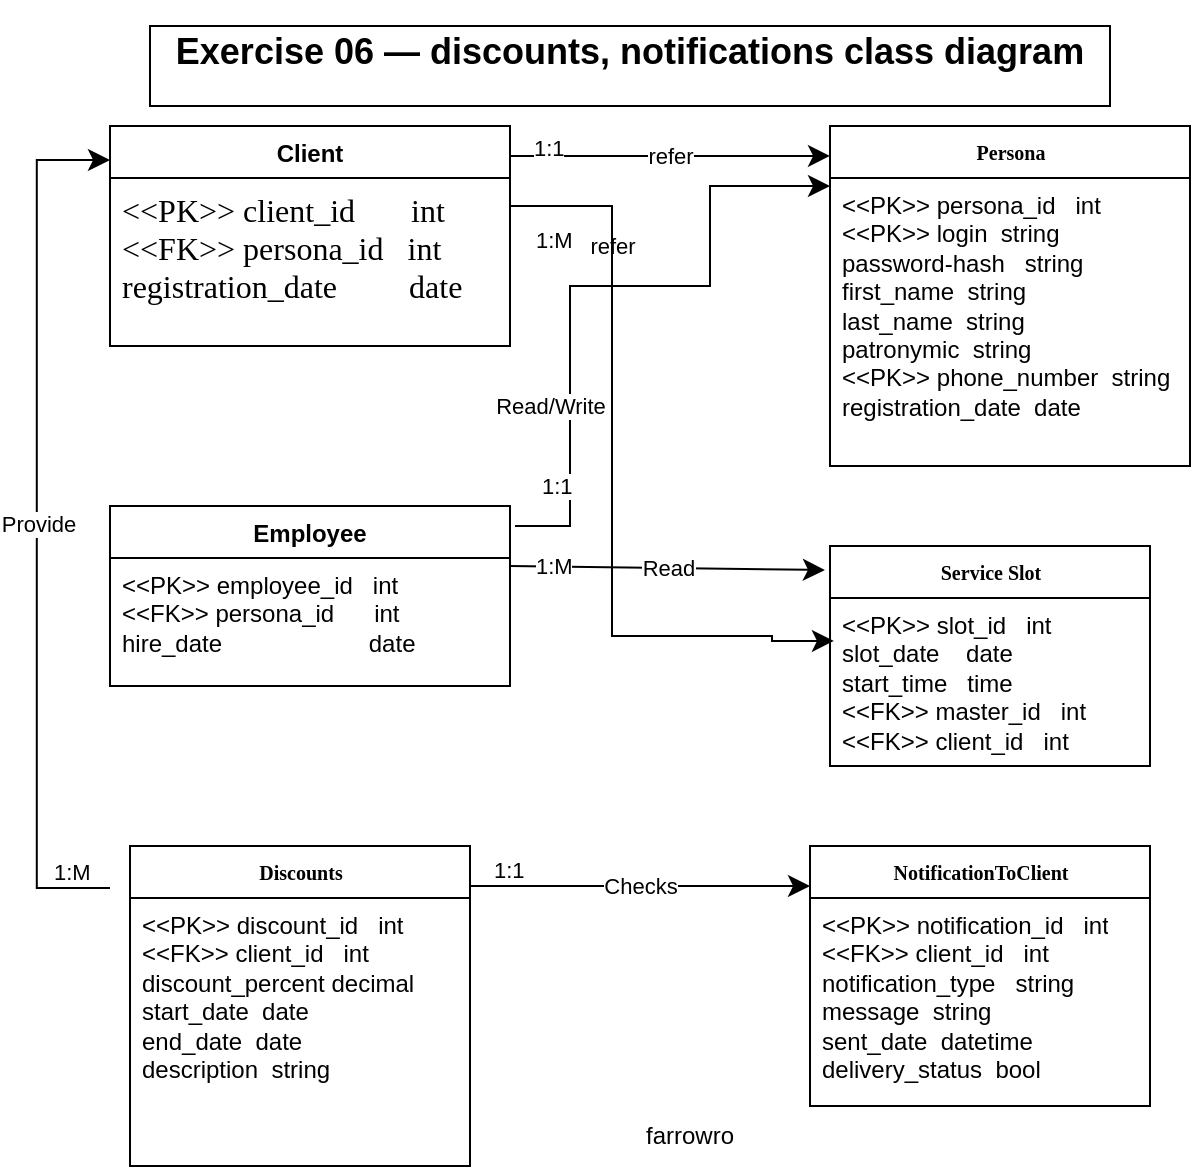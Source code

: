 <mxfile version="27.0.6">
  <diagram name="Page-1" id="c4acf3e9-155e-7222-9cf6-157b1a14988f">
    <mxGraphModel dx="1519" dy="1576" grid="1" gridSize="10" guides="1" tooltips="1" connect="1" arrows="1" fold="1" page="1" pageScale="1" pageWidth="850" pageHeight="1100" background="none" math="0" shadow="0">
      <root>
        <mxCell id="0" />
        <mxCell id="1" parent="0" />
        <mxCell id="17acba5748e5396b-2" value="&lt;b&gt;Service Slot&lt;/b&gt;" style="swimlane;html=1;fontStyle=0;childLayout=stackLayout;horizontal=1;startSize=26;fillColor=none;horizontalStack=0;resizeParent=1;resizeLast=0;collapsible=1;marginBottom=0;swimlaneFillColor=#ffffff;rounded=0;shadow=0;comic=0;labelBackgroundColor=none;strokeWidth=1;fontFamily=Verdana;fontSize=10;align=center;" parent="1" vertex="1">
          <mxGeometry x="400" y="270" width="160" height="110" as="geometry" />
        </mxCell>
        <mxCell id="17acba5748e5396b-3" value="&amp;lt;&amp;lt;PK&amp;gt;&amp;gt; slot_id&amp;nbsp; &amp;nbsp;int&lt;div&gt;slot_date&amp;nbsp; &amp;nbsp; date&lt;/div&gt;&lt;div&gt;start_time&amp;nbsp; &amp;nbsp;time&lt;/div&gt;&lt;div&gt;&lt;span style=&quot;background-color: transparent; color: light-dark(rgb(0, 0, 0), rgb(255, 255, 255));&quot;&gt;&amp;lt;&amp;lt;FK&amp;gt;&amp;gt; master_id&lt;/span&gt;&lt;span style=&quot;background-color: transparent; color: light-dark(rgb(0, 0, 0), rgb(255, 255, 255));&quot;&gt;&amp;nbsp; &amp;nbsp;int&lt;/span&gt;&lt;/div&gt;&lt;div&gt;&lt;span style=&quot;background-color: transparent; color: light-dark(rgb(0, 0, 0), rgb(255, 255, 255));&quot;&gt;&amp;lt;&amp;lt;FK&amp;gt;&amp;gt; client_id&lt;/span&gt;&lt;span style=&quot;background-color: transparent; color: light-dark(rgb(0, 0, 0), rgb(255, 255, 255));&quot;&gt;&amp;nbsp; &amp;nbsp;int&lt;/span&gt;&lt;/div&gt;" style="text;html=1;strokeColor=none;fillColor=none;align=left;verticalAlign=top;spacingLeft=4;spacingRight=4;whiteSpace=wrap;overflow=hidden;rotatable=0;points=[[0,0.5],[1,0.5]];portConstraint=eastwest;" parent="17acba5748e5396b-2" vertex="1">
          <mxGeometry y="26" width="160" height="84" as="geometry" />
        </mxCell>
        <mxCell id="17acba5748e5396b-20" value="&lt;b&gt;Persona&lt;/b&gt;" style="swimlane;html=1;fontStyle=0;childLayout=stackLayout;horizontal=1;startSize=26;fillColor=none;horizontalStack=0;resizeParent=1;resizeLast=0;collapsible=1;marginBottom=0;swimlaneFillColor=#ffffff;rounded=0;shadow=0;comic=0;labelBackgroundColor=none;strokeWidth=1;fontFamily=Verdana;fontSize=10;align=center;" parent="1" vertex="1">
          <mxGeometry x="400" y="60" width="180" height="170" as="geometry" />
        </mxCell>
        <mxCell id="17acba5748e5396b-21" value="&amp;lt;&amp;lt;PK&amp;gt;&amp;gt; persona_id&amp;nbsp; &amp;nbsp;int&lt;br&gt;&lt;div&gt;&lt;span style=&quot;background-color: transparent; color: light-dark(rgb(0, 0, 0), rgb(255, 255, 255));&quot;&gt;&amp;lt;&amp;lt;PK&amp;gt;&amp;gt;&lt;/span&gt;&lt;span style=&quot;background-color: transparent; color: light-dark(rgb(0, 0, 0), rgb(255, 255, 255));&quot;&gt;&amp;nbsp;&lt;/span&gt;login&amp;nbsp;&amp;nbsp;&lt;span style=&quot;background-color: transparent; color: light-dark(rgb(0, 0, 0), rgb(255, 255, 255));&quot;&gt;string&lt;/span&gt;&lt;/div&gt;&lt;div&gt;password-hash&amp;nbsp; &amp;nbsp;&lt;span style=&quot;background-color: transparent; color: light-dark(rgb(0, 0, 0), rgb(255, 255, 255));&quot;&gt;string&lt;/span&gt;&lt;/div&gt;&lt;div&gt;first_name&amp;nbsp;&amp;nbsp;&lt;span style=&quot;background-color: transparent; color: light-dark(rgb(0, 0, 0), rgb(255, 255, 255));&quot;&gt;string&lt;/span&gt;&lt;/div&gt;&lt;div&gt;last_name&amp;nbsp;&amp;nbsp;&lt;span style=&quot;background-color: transparent; color: light-dark(rgb(0, 0, 0), rgb(255, 255, 255));&quot;&gt;string&lt;/span&gt;&lt;/div&gt;&lt;div&gt;patronymic&amp;nbsp;&amp;nbsp;&lt;span style=&quot;background-color: transparent; color: light-dark(rgb(0, 0, 0), rgb(255, 255, 255));&quot;&gt;string&lt;/span&gt;&lt;/div&gt;&lt;div&gt;&lt;span style=&quot;background-color: transparent; color: light-dark(rgb(0, 0, 0), rgb(255, 255, 255));&quot;&gt;&amp;lt;&amp;lt;PK&amp;gt;&amp;gt;&lt;/span&gt;&lt;span style=&quot;background-color: transparent; color: light-dark(rgb(0, 0, 0), rgb(255, 255, 255));&quot;&gt;&amp;nbsp;&lt;/span&gt;phone_number&amp;nbsp;&amp;nbsp;&lt;span style=&quot;background-color: transparent; color: light-dark(rgb(0, 0, 0), rgb(255, 255, 255));&quot;&gt;string&lt;/span&gt;&lt;/div&gt;&lt;div&gt;registration_date&amp;nbsp; date&lt;/div&gt;" style="text;html=1;strokeColor=none;fillColor=none;align=left;verticalAlign=top;spacingLeft=4;spacingRight=4;whiteSpace=wrap;overflow=hidden;rotatable=0;points=[[0,0.5],[1,0.5]];portConstraint=eastwest;" parent="17acba5748e5396b-20" vertex="1">
          <mxGeometry y="26" width="180" height="134" as="geometry" />
        </mxCell>
        <mxCell id="J_2fn5o_XUk90zV3YUNr-6" value="Client" style="swimlane;fontStyle=1;align=center;verticalAlign=top;childLayout=stackLayout;horizontal=1;startSize=26;horizontalStack=0;resizeParent=1;resizeParentMax=0;resizeLast=0;collapsible=1;marginBottom=0;whiteSpace=wrap;html=1;" parent="1" vertex="1">
          <mxGeometry x="40" y="60" width="200" height="110" as="geometry" />
        </mxCell>
        <mxCell id="J_2fn5o_XUk90zV3YUNr-7" value="&lt;span style=&quot;font-family: &amp;quot;Liberation Serif&amp;quot;, serif; font-size: 16px;&quot;&gt;&amp;lt;&amp;lt;PK&amp;gt;&amp;gt; client_id&amp;nbsp; &amp;nbsp; &amp;nbsp; &amp;nbsp;int&lt;/span&gt;&lt;div&gt;&lt;span style=&quot;font-family: &amp;quot;Liberation Serif&amp;quot;, serif; font-size: 16px;&quot;&gt;&amp;lt;&amp;lt;FK&amp;gt;&amp;gt; persona_id&amp;nbsp; &amp;nbsp;int&lt;/span&gt;&lt;/div&gt;&lt;div&gt;&lt;span style=&quot;font-family: &amp;quot;Liberation Serif&amp;quot;, serif; font-size: 16px;&quot;&gt;registration_date&amp;nbsp; &amp;nbsp; &amp;nbsp; &amp;nbsp; &amp;nbsp;date&lt;/span&gt;&lt;/div&gt;&lt;div&gt;&lt;br&gt;&lt;/div&gt;" style="text;strokeColor=none;fillColor=none;align=left;verticalAlign=top;spacingLeft=4;spacingRight=4;overflow=hidden;rotatable=0;points=[[0,0.5],[1,0.5]];portConstraint=eastwest;whiteSpace=wrap;html=1;" parent="J_2fn5o_XUk90zV3YUNr-6" vertex="1">
          <mxGeometry y="26" width="200" height="84" as="geometry" />
        </mxCell>
        <mxCell id="J_2fn5o_XUk90zV3YUNr-10" value="Employee" style="swimlane;fontStyle=1;align=center;verticalAlign=top;childLayout=stackLayout;horizontal=1;startSize=26;horizontalStack=0;resizeParent=1;resizeParentMax=0;resizeLast=0;collapsible=1;marginBottom=0;whiteSpace=wrap;html=1;" parent="1" vertex="1">
          <mxGeometry x="40" y="250" width="200" height="90" as="geometry" />
        </mxCell>
        <mxCell id="J_2fn5o_XUk90zV3YUNr-11" value="&lt;div&gt;&amp;lt;&amp;lt;PK&amp;gt;&amp;gt; employee_id&amp;nbsp; &amp;nbsp;int&lt;/div&gt;&lt;div&gt;&amp;lt;&amp;lt;FK&amp;gt;&amp;gt; persona_id&amp;nbsp; &amp;nbsp; &amp;nbsp; int&lt;/div&gt;&lt;div&gt;hire_date&amp;nbsp; &amp;nbsp; &amp;nbsp; &amp;nbsp; &amp;nbsp; &amp;nbsp; &amp;nbsp; &amp;nbsp; &amp;nbsp; &amp;nbsp; &amp;nbsp; date&lt;/div&gt;" style="text;strokeColor=none;fillColor=none;align=left;verticalAlign=top;spacingLeft=4;spacingRight=4;overflow=hidden;rotatable=0;points=[[0,0.5],[1,0.5]];portConstraint=eastwest;whiteSpace=wrap;html=1;" parent="J_2fn5o_XUk90zV3YUNr-10" vertex="1">
          <mxGeometry y="26" width="200" height="64" as="geometry" />
        </mxCell>
        <mxCell id="J_2fn5o_XUk90zV3YUNr-15" value="" style="endArrow=classic;html=1;rounded=0;fontSize=12;startSize=8;endSize=8;curved=1;exitX=1;exitY=0.136;exitDx=0;exitDy=0;exitPerimeter=0;entryX=0;entryY=0.088;entryDx=0;entryDy=0;entryPerimeter=0;" parent="1" source="J_2fn5o_XUk90zV3YUNr-6" target="17acba5748e5396b-20" edge="1">
          <mxGeometry relative="1" as="geometry">
            <mxPoint x="160" y="280" as="sourcePoint" />
            <mxPoint x="370" y="100" as="targetPoint" />
          </mxGeometry>
        </mxCell>
        <mxCell id="J_2fn5o_XUk90zV3YUNr-16" value="refer" style="edgeLabel;resizable=0;html=1;;align=center;verticalAlign=middle;" parent="J_2fn5o_XUk90zV3YUNr-15" connectable="0" vertex="1">
          <mxGeometry relative="1" as="geometry" />
        </mxCell>
        <mxCell id="J_2fn5o_XUk90zV3YUNr-17" value="1:1" style="edgeLabel;resizable=0;html=1;;align=left;verticalAlign=bottom;" parent="J_2fn5o_XUk90zV3YUNr-15" connectable="0" vertex="1">
          <mxGeometry x="-1" relative="1" as="geometry">
            <mxPoint x="10" y="5" as="offset" />
          </mxGeometry>
        </mxCell>
        <mxCell id="J_2fn5o_XUk90zV3YUNr-18" value="" style="endArrow=classic;html=1;rounded=0;fontSize=12;startSize=8;endSize=8;exitX=0.995;exitY=0.133;exitDx=0;exitDy=0;exitPerimeter=0;entryX=0;entryY=0.03;entryDx=0;entryDy=0;entryPerimeter=0;edgeStyle=orthogonalEdgeStyle;" parent="1" target="17acba5748e5396b-21" edge="1">
          <mxGeometry relative="1" as="geometry">
            <mxPoint x="242.5" y="260" as="sourcePoint" />
            <mxPoint x="399.5" y="71.49" as="targetPoint" />
            <Array as="points">
              <mxPoint x="270" y="260" />
              <mxPoint x="270" y="140" />
              <mxPoint x="340" y="140" />
              <mxPoint x="340" y="90" />
            </Array>
          </mxGeometry>
        </mxCell>
        <mxCell id="J_2fn5o_XUk90zV3YUNr-19" value="refer" style="edgeLabel;resizable=0;html=1;;align=center;verticalAlign=middle;" parent="J_2fn5o_XUk90zV3YUNr-18" connectable="0" vertex="1">
          <mxGeometry relative="1" as="geometry">
            <mxPoint x="4" y="-20" as="offset" />
          </mxGeometry>
        </mxCell>
        <mxCell id="J_2fn5o_XUk90zV3YUNr-20" value="1:1" style="edgeLabel;resizable=0;html=1;;align=left;verticalAlign=bottom;" parent="J_2fn5o_XUk90zV3YUNr-18" connectable="0" vertex="1">
          <mxGeometry x="-1" relative="1" as="geometry">
            <mxPoint x="11" y="-12" as="offset" />
          </mxGeometry>
        </mxCell>
        <mxCell id="J_2fn5o_XUk90zV3YUNr-21" value="" style="endArrow=classic;html=1;rounded=0;fontSize=12;startSize=8;endSize=8;curved=1;exitX=1;exitY=0.25;exitDx=0;exitDy=0;entryX=-0.016;entryY=0.132;entryDx=0;entryDy=0;entryPerimeter=0;" parent="1" edge="1">
          <mxGeometry relative="1" as="geometry">
            <mxPoint x="240" y="280" as="sourcePoint" />
            <mxPoint x="397.44" y="282.02" as="targetPoint" />
          </mxGeometry>
        </mxCell>
        <mxCell id="J_2fn5o_XUk90zV3YUNr-22" value="Read" style="edgeLabel;resizable=0;html=1;;align=center;verticalAlign=middle;" parent="J_2fn5o_XUk90zV3YUNr-21" connectable="0" vertex="1">
          <mxGeometry relative="1" as="geometry" />
        </mxCell>
        <mxCell id="J_2fn5o_XUk90zV3YUNr-23" value="1:M" style="edgeLabel;resizable=0;html=1;;align=left;verticalAlign=bottom;" parent="J_2fn5o_XUk90zV3YUNr-21" connectable="0" vertex="1">
          <mxGeometry x="-1" relative="1" as="geometry">
            <mxPoint x="11" y="8" as="offset" />
          </mxGeometry>
        </mxCell>
        <mxCell id="J_2fn5o_XUk90zV3YUNr-25" value="" style="endArrow=classic;html=1;rounded=0;fontSize=12;startSize=8;endSize=8;exitX=0.995;exitY=-0.012;exitDx=0;exitDy=0;exitPerimeter=0;entryX=0.006;entryY=0.077;entryDx=0;entryDy=0;entryPerimeter=0;edgeStyle=orthogonalEdgeStyle;" parent="1" edge="1">
          <mxGeometry relative="1" as="geometry">
            <mxPoint x="240" y="100.002" as="sourcePoint" />
            <mxPoint x="401.96" y="317.478" as="targetPoint" />
            <Array as="points">
              <mxPoint x="291" y="100.01" />
              <mxPoint x="291" y="315.01" />
              <mxPoint x="371" y="315.01" />
              <mxPoint x="371" y="318.01" />
            </Array>
          </mxGeometry>
        </mxCell>
        <mxCell id="J_2fn5o_XUk90zV3YUNr-26" value="Read/Write" style="edgeLabel;resizable=0;html=1;;align=center;verticalAlign=middle;" parent="J_2fn5o_XUk90zV3YUNr-25" connectable="0" vertex="1">
          <mxGeometry relative="1" as="geometry">
            <mxPoint x="-31" y="-39" as="offset" />
          </mxGeometry>
        </mxCell>
        <mxCell id="J_2fn5o_XUk90zV3YUNr-27" value="1:M" style="edgeLabel;resizable=0;html=1;;align=left;verticalAlign=bottom;" parent="J_2fn5o_XUk90zV3YUNr-25" connectable="0" vertex="1">
          <mxGeometry x="-1" relative="1" as="geometry">
            <mxPoint x="11" y="25" as="offset" />
          </mxGeometry>
        </mxCell>
        <mxCell id="J_2fn5o_XUk90zV3YUNr-30" value="&lt;h2 style=&quot;orphans: 2; widows: 2; page-break-after: avoid&quot; align=&quot;left&quot; class=&quot;western&quot;&gt;Exerc&lt;font color=&quot;#000000&quot;&gt;&lt;span lang=&quot;en-US&quot;&gt;ise 06 — discounts, notifications class diagram&lt;/span&gt;&lt;/font&gt;&lt;/h2&gt;&lt;div&gt;&lt;br&gt;&lt;/div&gt;" style="rounded=0;whiteSpace=wrap;html=1;" parent="1" vertex="1">
          <mxGeometry x="60" y="10" width="480" height="40" as="geometry" />
        </mxCell>
        <mxCell id="J_2fn5o_XUk90zV3YUNr-32" value="farrowro" style="text;html=1;align=center;verticalAlign=middle;whiteSpace=wrap;rounded=0;" parent="1" vertex="1">
          <mxGeometry x="300" y="550" width="60" height="30" as="geometry" />
        </mxCell>
        <mxCell id="a7z8jTYnanueY9DW4eqO-1" value="&lt;b&gt;Discounts&lt;/b&gt;" style="swimlane;html=1;fontStyle=0;childLayout=stackLayout;horizontal=1;startSize=26;fillColor=none;horizontalStack=0;resizeParent=1;resizeLast=0;collapsible=1;marginBottom=0;swimlaneFillColor=#ffffff;rounded=0;shadow=0;comic=0;labelBackgroundColor=none;strokeWidth=1;fontFamily=Verdana;fontSize=10;align=center;" parent="1" vertex="1">
          <mxGeometry x="50" y="420" width="170" height="160" as="geometry" />
        </mxCell>
        <mxCell id="a7z8jTYnanueY9DW4eqO-2" value="&amp;lt;&amp;lt;PK&amp;gt;&amp;gt; discount_id&amp;nbsp; &amp;nbsp;int&lt;br&gt;&lt;div&gt;&lt;span style=&quot;background-color: transparent; color: light-dark(rgb(0, 0, 0), rgb(255, 255, 255));&quot;&gt;&amp;lt;&amp;lt;FK&amp;gt;&amp;gt;&lt;/span&gt;&lt;span style=&quot;background-color: transparent; color: light-dark(rgb(0, 0, 0), rgb(255, 255, 255));&quot;&gt;&amp;nbsp;&lt;/span&gt;client_id&amp;nbsp; &amp;nbsp;int&lt;/div&gt;&lt;div&gt;discount_percent decimal&lt;/div&gt;&lt;div&gt;start_date&amp;nbsp; date&lt;br&gt;&lt;/div&gt;&lt;div&gt;end_date&amp;nbsp; date&lt;br&gt;&lt;/div&gt;&lt;div&gt;description&amp;nbsp;&amp;nbsp;&lt;span style=&quot;background-color: transparent; color: light-dark(rgb(0, 0, 0), rgb(255, 255, 255));&quot;&gt;string&lt;/span&gt;&lt;/div&gt;" style="text;html=1;strokeColor=none;fillColor=none;align=left;verticalAlign=top;spacingLeft=4;spacingRight=4;whiteSpace=wrap;overflow=hidden;rotatable=0;points=[[0,0.5],[1,0.5]];portConstraint=eastwest;" parent="a7z8jTYnanueY9DW4eqO-1" vertex="1">
          <mxGeometry y="26" width="170" height="134" as="geometry" />
        </mxCell>
        <mxCell id="a7z8jTYnanueY9DW4eqO-3" value="&lt;b&gt;NotificationToClient&lt;/b&gt;" style="swimlane;html=1;fontStyle=0;childLayout=stackLayout;horizontal=1;startSize=26;fillColor=none;horizontalStack=0;resizeParent=1;resizeLast=0;collapsible=1;marginBottom=0;swimlaneFillColor=#ffffff;rounded=0;shadow=0;comic=0;labelBackgroundColor=none;strokeWidth=1;fontFamily=Verdana;fontSize=10;align=center;" parent="1" vertex="1">
          <mxGeometry x="390" y="420" width="170" height="130" as="geometry" />
        </mxCell>
        <mxCell id="a7z8jTYnanueY9DW4eqO-4" value="&amp;lt;&amp;lt;PK&amp;gt;&amp;gt; notification_id&amp;nbsp; &amp;nbsp;int&lt;br&gt;&lt;div&gt;&lt;span style=&quot;color: light-dark(rgb(0, 0, 0), rgb(255, 255, 255)); background-color: transparent;&quot;&gt;&amp;lt;&amp;lt;FK&amp;gt;&amp;gt;&lt;/span&gt;&lt;span style=&quot;color: light-dark(rgb(0, 0, 0), rgb(255, 255, 255)); background-color: transparent;&quot;&gt;&amp;nbsp;&lt;/span&gt;client_id&amp;nbsp; &amp;nbsp;int&lt;br&gt;&lt;/div&gt;&lt;div&gt;notification_type&amp;nbsp; &amp;nbsp;&lt;span style=&quot;background-color: transparent; color: light-dark(rgb(0, 0, 0), rgb(255, 255, 255));&quot;&gt;string&lt;/span&gt;&lt;/div&gt;&lt;div&gt;message&amp;nbsp;&amp;nbsp;&lt;span style=&quot;background-color: transparent; color: light-dark(rgb(0, 0, 0), rgb(255, 255, 255));&quot;&gt;string&lt;/span&gt;&lt;/div&gt;&lt;div&gt;sent_date&amp;nbsp; datetime&lt;/div&gt;&lt;div&gt;delivery_status&amp;nbsp; bool&lt;/div&gt;" style="text;html=1;strokeColor=none;fillColor=none;align=left;verticalAlign=top;spacingLeft=4;spacingRight=4;whiteSpace=wrap;overflow=hidden;rotatable=0;points=[[0,0.5],[1,0.5]];portConstraint=eastwest;" parent="a7z8jTYnanueY9DW4eqO-3" vertex="1">
          <mxGeometry y="26" width="170" height="104" as="geometry" />
        </mxCell>
        <mxCell id="a7z8jTYnanueY9DW4eqO-5" value="" style="endArrow=classic;html=1;rounded=0;fontSize=12;startSize=8;endSize=8;edgeStyle=orthogonalEdgeStyle;" parent="1" edge="1">
          <mxGeometry relative="1" as="geometry">
            <mxPoint x="40" y="441" as="sourcePoint" />
            <mxPoint x="40" y="77" as="targetPoint" />
            <Array as="points">
              <mxPoint x="3.4" y="441" />
              <mxPoint x="3.4" y="77" />
            </Array>
          </mxGeometry>
        </mxCell>
        <mxCell id="a7z8jTYnanueY9DW4eqO-6" value="Provide" style="edgeLabel;resizable=0;html=1;;align=center;verticalAlign=middle;" parent="a7z8jTYnanueY9DW4eqO-5" connectable="0" vertex="1">
          <mxGeometry relative="1" as="geometry" />
        </mxCell>
        <mxCell id="a7z8jTYnanueY9DW4eqO-7" value="1:M" style="edgeLabel;resizable=0;html=1;;align=left;verticalAlign=bottom;" parent="a7z8jTYnanueY9DW4eqO-5" connectable="0" vertex="1">
          <mxGeometry x="-1" relative="1" as="geometry">
            <mxPoint x="-30" as="offset" />
          </mxGeometry>
        </mxCell>
        <mxCell id="a7z8jTYnanueY9DW4eqO-13" value="" style="endArrow=classic;html=1;rounded=0;fontSize=12;startSize=8;endSize=8;curved=1;" parent="1" edge="1">
          <mxGeometry relative="1" as="geometry">
            <mxPoint x="220" y="440" as="sourcePoint" />
            <mxPoint x="390" y="440" as="targetPoint" />
          </mxGeometry>
        </mxCell>
        <mxCell id="a7z8jTYnanueY9DW4eqO-14" value="Checks" style="edgeLabel;resizable=0;html=1;;align=center;verticalAlign=middle;" parent="a7z8jTYnanueY9DW4eqO-13" connectable="0" vertex="1">
          <mxGeometry relative="1" as="geometry" />
        </mxCell>
        <mxCell id="a7z8jTYnanueY9DW4eqO-15" value="1:1" style="edgeLabel;resizable=0;html=1;;align=left;verticalAlign=bottom;" parent="a7z8jTYnanueY9DW4eqO-13" connectable="0" vertex="1">
          <mxGeometry x="-1" relative="1" as="geometry">
            <mxPoint x="10" as="offset" />
          </mxGeometry>
        </mxCell>
      </root>
    </mxGraphModel>
  </diagram>
</mxfile>

